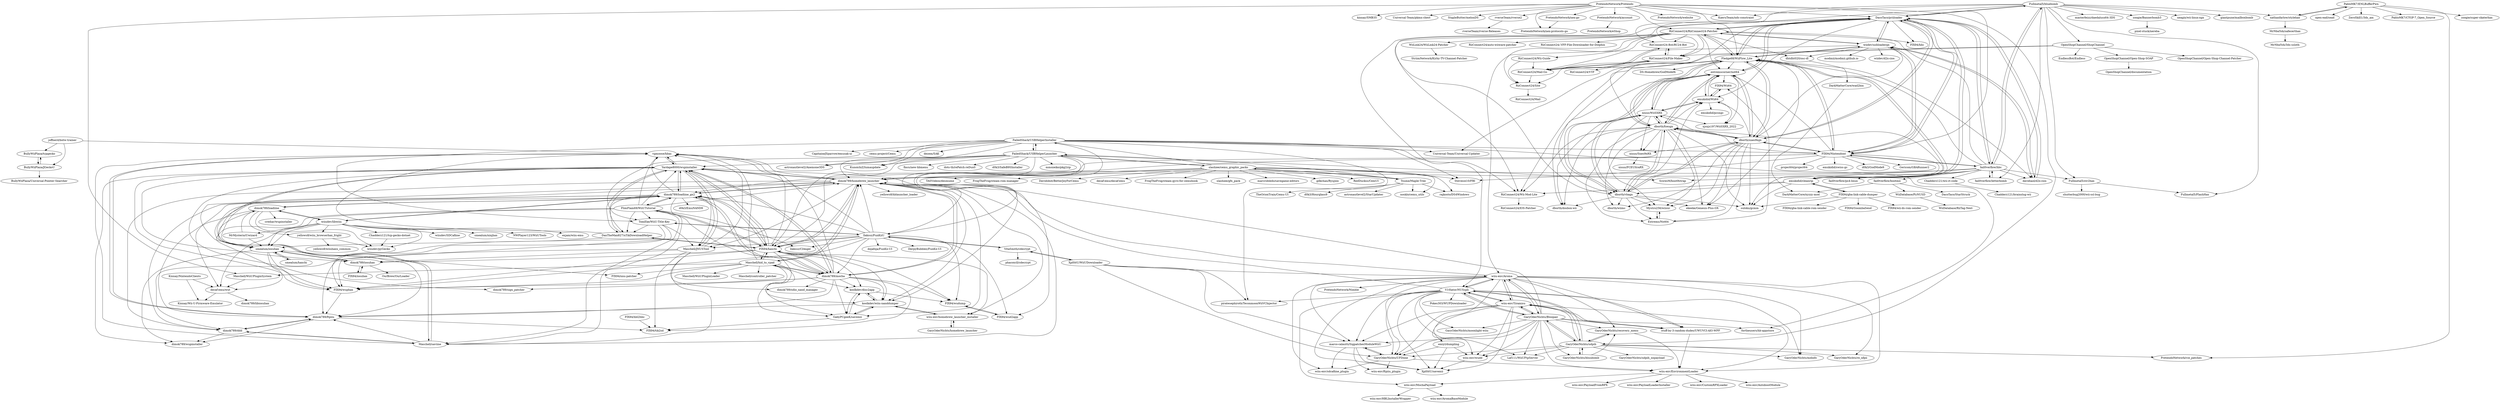 digraph G {
"joffnerd/botw-trainer" -> "BullyWiiPlaza/tcpgecko"
"joffnerd/botw-trainer" -> "BullyWiiPlaza/JGeckoU"
"joffnerd/botw-trainer" -> "vgmoose/hbas"
"RiiConnect24/RiiConnect24-Patcher" -> "RiiConnect24-Bot/RC24-Bot"
"RiiConnect24/RiiConnect24-Patcher" -> "RiiConnect24/File-Maker"
"RiiConnect24/RiiConnect24-Patcher" -> "RiiConnect24/Mail-Go"
"RiiConnect24/RiiConnect24-Patcher" -> "DacoTaco/priiloader"
"RiiConnect24/RiiConnect24-Patcher" -> "RiiConnect24/Wii-Guide"
"RiiConnect24/RiiConnect24-Patcher" -> "WiiLink24/WiiLink24-Patcher"
"RiiConnect24/RiiConnect24-Patcher" -> "RiiConnect24/Wii-Mod-Lite"
"RiiConnect24/RiiConnect24-Patcher" -> "dhtdht020/osc-dl"
"RiiConnect24/RiiConnect24-Patcher" -> "RiiConnect24/auto-wiiware-patcher"
"RiiConnect24/RiiConnect24-Patcher" -> "RiiConnect24/.VFF-File-Downloader-for-Dolphin"
"RiiConnect24/RiiConnect24-Patcher" -> "wiidev/usbloadergx"
"RiiConnect24/RiiConnect24-Patcher" -> "extremscorner/not64"
"RiiConnect24/RiiConnect24-Patcher" -> "Fledge68/WiiFlow_Lite"
"RiiConnect24/RiiConnect24-Patcher" -> "RiiConnect24/Site"
"RiiConnect24/RiiConnect24-Patcher" -> "FIX94/hbc"
"fail0verflow/hbc" -> "fail0verflow/letterbomb"
"fail0verflow/hbc" -> "DacoTaco/priiloader"
"fail0verflow/hbc" -> "FIX94/Nintendont"
"fail0verflow/hbc" -> "Fullmetal5/bluebomb"
"fail0verflow/hbc" -> "RiiConnect24/RiiConnect24-Patcher"
"fail0verflow/hbc" -> "emukidid/cleanrip"
"fail0verflow/hbc" -> "dimok789/homebrew_launcher"
"fail0verflow/hbc" -> "Fledge68/WiiFlow_Lite"
"fail0verflow/hbc" -> "SciresM/boot9strap" ["e"=1]
"fail0verflow/hbc" -> "fail0verflow/bootmii"
"fail0verflow/hbc" -> "dimok789/loadiine_gx2"
"fail0verflow/hbc" -> "davebaol/d2x-cios"
"fail0verflow/hbc" -> "fail0verflow/ps4-linux" ["e"=1]
"fail0verflow/hbc" -> "Chadderz121/wii-ct-code"
"fail0verflow/hbc" -> "Fullmetal5/str2hax"
"Kinnay/NintendoClients" -> "decaf-emu/wut"
"Kinnay/NintendoClients" -> "Kinnay/Wii-U-Firmware-Emulator"
"Yardape8000/wupinstaller" -> "vgmoose/hbas"
"Yardape8000/wupinstaller" -> "DanTheMan827/uTikDownloadHelper"
"Yardape8000/wupinstaller" -> "Maschell/JNUSTool"
"Yardape8000/wupinstaller" -> "FIX94/haxchi"
"Yardape8000/wupinstaller" -> "Maschell/saviine"
"Yardape8000/wupinstaller" -> "FIX94/wud2app"
"Yardape8000/wupinstaller" -> "dimok789/homebrew_launcher"
"Yardape8000/wupinstaller" -> "dimok789/sign_patcher"
"Yardape8000/wupinstaller" -> "dimok789/iosuhax"
"Yardape8000/wupinstaller" -> "dimok789/mocha"
"Yardape8000/wupinstaller" -> "FIX94/wuphax"
"Yardape8000/wupinstaller" -> "dimok789/wupinstaller"
"Yardape8000/wupinstaller" -> "dimok789/loadiine_gx2"
"llakssz/FunKiiU" -> "Yardape8000/wupinstaller"
"llakssz/FunKiiU" -> "dojafoja/FunKii-UI"
"llakssz/FunKiiU" -> "VitaSmith/cdecrypt"
"llakssz/FunKiiU" -> "TomEke/WiiU-Title-Key"
"llakssz/FunKiiU" -> "FIX94/haxchi"
"llakssz/FunKiiU" -> "FIX94/wud2app"
"llakssz/FunKiiU" -> "llakssz/CIAngel" ["e"=1]
"llakssz/FunKiiU" -> "dimok789/mocha"
"llakssz/FunKiiU" -> "Maschell/JNUSTool"
"llakssz/FunKiiU" -> "FIX94/wuphax"
"llakssz/FunKiiU" -> "dimok789/loadiine_gx2"
"llakssz/FunKiiU" -> "smealum/iosuhax"
"llakssz/FunKiiU" -> "FIX94/wudump"
"llakssz/FunKiiU" -> "dimok789/homebrew_launcher"
"llakssz/FunKiiU" -> "DerpyBubblez/FunKii-UI"
"FIX94/Nintendont" -> "dborth/snes9xgx"
"FIX94/Nintendont" -> "DacoTaco/priiloader"
"FIX94/Nintendont" -> "Fledge68/WiiFlow_Lite"
"FIX94/Nintendont" -> "emukidid/swiss-gc" ["e"=1]
"FIX94/Nintendont" -> "FIX94/haxchi"
"FIX94/Nintendont" -> "dimok789/homebrew_launcher"
"FIX94/Nintendont" -> "fail0verflow/hbc"
"FIX94/Nintendont" -> "dborth/fceugx"
"FIX94/Nintendont" -> "d0k3/GodMode9" ["e"=1]
"FIX94/Nintendont" -> "Gericom/GBARunner2" ["e"=1]
"FIX94/Nintendont" -> "Steveice10/FBI" ["e"=1]
"FIX94/Nintendont" -> "wiidev/usbloadergx"
"FIX94/Nintendont" -> "extremscorner/not64"
"FIX94/Nintendont" -> "suloku/gcmm" ["e"=1]
"FIX94/Nintendont" -> "project64/project64" ["e"=1]
"VitaSmith/cdecrypt" -> "llakssz/FunKiiU"
"VitaSmith/cdecrypt" -> "phacoxcll/cdecrypt"
"VitaSmith/cdecrypt" -> "Xpl0itU/WiiUDownloader"
"niuus/WiiSXRX" -> "xjsxjs197/WiiSXRX_2022"
"niuus/WiiSXRX" -> "niuus/Snes9xRX"
"niuus/WiiSXRX" -> "extremscorner/not64"
"niuus/WiiSXRX" -> "emukidid/Wii64"
"niuus/WiiSXRX" -> "dborth/fceugx"
"niuus/WiiSXRX" -> "dborth/vbagx"
"niuus/WiiSXRX" -> "dborth/dosbox-wii"
"niuus/WiiSXRX" -> "Mystro256/wiisxr"
"V10lator/NUSspli" -> "wiiu-env/Tiramisu"
"V10lator/NUSspli" -> "GaryOderNichts/Bloopair"
"V10lator/NUSspli" -> "marco-calautti/SigpatchesModuleWiiU"
"V10lator/NUSspli" -> "wiiu-env/Aroma"
"V10lator/NUSspli" -> "GaryOderNichts/udpih"
"V10lator/NUSspli" -> "Laf111/WiiUFtpServer"
"V10lator/NUSspli" -> "stuff-by-3-random-dudes/UWUVCI-AIO-WPF"
"V10lator/NUSspli" -> "Pokes303/WUPDownloader"
"V10lator/NUSspli" -> "GaryOderNichts/mdinfo"
"V10lator/NUSspli" -> "dimok789/homebrew_launcher"
"V10lator/NUSspli" -> "GaryOderNichts/UFDiine"
"V10lator/NUSspli" -> "piratesephiroth/TeconmoonWiiVCInjector"
"V10lator/NUSspli" -> "Xpl0itU/savemii"
"V10lator/NUSspli" -> "GaryOderNichts/moonlight-wiiu"
"V10lator/NUSspli" -> "wiiu-env/MochaPayload"
"PabloMK7/ENLBufferPwn" -> "nathanfarlow/stylehax"
"PabloMK7/ENLBufferPwn" -> "PretendoNetwork/rce_patches"
"PabloMK7/ENLBufferPwn" -> "zoogie/super-skaterhax"
"PabloMK7/ENLBufferPwn" -> "open-ead/sead" ["e"=1]
"PabloMK7/ENLBufferPwn" -> "ZeroSkill1/3ds_am"
"PabloMK7/ENLBufferPwn" -> "PabloMK7/CTGP-7_Open_Source"
"smealum/haxchi" -> "smealum/iosuhax"
"WiiLink24/WiiLink24-Patcher" -> "StriimNetwork/Kirby-TV-Channel-Patcher"
"FailedShack/USBHelperInstaller" -> "FailedShack/USBHelperLauncher"
"FailedShack/USBHelperInstaller" -> "V10lator/NUSspli"
"FailedShack/USBHelperInstaller" -> "astronautlevel2/Anemone3DS" ["e"=1]
"FailedShack/USBHelperInstaller" -> "dimok789/homebrew_launcher"
"FailedShack/USBHelperInstaller" -> "Universal-Team/Universal-Updater" ["e"=1]
"FailedShack/USBHelperInstaller" -> "CapitaineJSparrow/emusak-ui" ["e"=1]
"FailedShack/USBHelperInstaller" -> "cemu-project/Cemu" ["e"=1]
"FailedShack/USBHelperInstaller" -> "fortheusers/hb-appstore" ["e"=1]
"FailedShack/USBHelperInstaller" -> "dezem/SAK" ["e"=1]
"FailedShack/USBHelperInstaller" -> "piratesephiroth/TeconmoonWiiVCInjector"
"FailedShack/USBHelperInstaller" -> "llakssz/FunKiiU"
"FailedShack/USBHelperInstaller" -> "Steveice10/FBI" ["e"=1]
"FailedShack/USBHelperInstaller" -> "FIX94/Nintendont"
"FailedShack/USBHelperInstaller" -> "TomEke/WiiU-Title-Key"
"FailedShack/USBHelperInstaller" -> "KunoichiZ/lumaupdate" ["e"=1]
"OpenShopChannel/ShopChannel" -> "OpenShopChannel/Open-Shop-SOAP"
"OpenShopChannel/ShopChannel" -> "OpenShopChannel/Open-Shop-Channel-Patcher"
"OpenShopChannel/ShopChannel" -> "RiiConnect24/Mail-Go"
"OpenShopChannel/ShopChannel" -> "RiiConnect24/File-Maker"
"OpenShopChannel/ShopChannel" -> "EndlessBot/Endless"
"emukidid/cleanrip" -> "suloku/gcmm" ["e"=1]
"emukidid/cleanrip" -> "FIX94/gba-link-cable-dumper"
"emukidid/cleanrip" -> "DacoTaco/priiloader"
"emukidid/cleanrip" -> "RiiConnect24/Wii-Mod-Lite"
"emukidid/cleanrip" -> "dborth/fceugx"
"emukidid/cleanrip" -> "dborth/vbagx"
"emukidid/cleanrip" -> "Fledge68/WiiFlow_Lite"
"Fledge68/WiiFlow_Lite" -> "dborth/snes9xgx"
"Fledge68/WiiFlow_Lite" -> "DacoTaco/priiloader"
"Fledge68/WiiFlow_Lite" -> "wiidev/usbloadergx"
"Fledge68/WiiFlow_Lite" -> "dborth/fceugx"
"Fledge68/WiiFlow_Lite" -> "FIX94/Nintendont"
"Fledge68/WiiFlow_Lite" -> "extremscorner/not64"
"Fledge68/WiiFlow_Lite" -> "dborth/vbagx"
"Fledge68/WiiFlow_Lite" -> "RiiConnect24/RiiConnect24-Patcher"
"Fledge68/WiiFlow_Lite" -> "DS-Homebrew/GodMode9i" ["e"=1]
"Fledge68/WiiFlow_Lite" -> "RiiConnect24/Wii-Mod-Lite"
"Fledge68/WiiFlow_Lite" -> "niuus/WiiSXRX"
"Fledge68/WiiFlow_Lite" -> "emukidid/cleanrip"
"Fledge68/WiiFlow_Lite" -> "davebaol/d2x-cios"
"Fledge68/WiiFlow_Lite" -> "ekeeke/Genesis-Plus-GX" ["e"=1]
"Fledge68/WiiFlow_Lite" -> "Universal-Team/Universal-Updater" ["e"=1]
"Chadderz121/wii-ct-code" -> "Chadderz121/brainslug-wii"
"slashiee/cemu_graphic_packs" -> "Tsume/Maple-Tree"
"slashiee/cemu_graphic_packs" -> "rajkosto/DS4Windows"
"slashiee/cemu_graphic_packs" -> "FailedShack/USBHelperLauncher"
"slashiee/cemu_graphic_packs" -> "Davidobot/BetterJoyForCemu" ["e"=1]
"slashiee/cemu_graphic_packs" -> "nosklo/cemu_utils"
"slashiee/cemu_graphic_packs" -> "decaf-emu/decaf-emu" ["e"=1]
"slashiee/cemu_graphic_packs" -> "FailedShack/USBHelperInstaller"
"slashiee/cemu_graphic_packs" -> "FrogTheFrog/steam-gyro-for-cemuhook" ["e"=1]
"slashiee/cemu_graphic_packs" -> "slashiee/gfx_pack"
"slashiee/cemu_graphic_packs" -> "marcrobledo/savegame-editors" ["e"=1]
"slashiee/cemu_graphic_packs" -> "Steveice10/FBI" ["e"=1]
"slashiee/cemu_graphic_packs" -> "gdkchan/Ryujinx" ["e"=1]
"slashiee/cemu_graphic_packs" -> "RedDuckss/CemUI"
"slashiee/cemu_graphic_packs" -> "TASVideos/desmume" ["e"=1]
"slashiee/cemu_graphic_packs" -> "FrogTheFrog/steam-rom-manager" ["e"=1]
"TomEke/WiiU-Title-Key" -> "DanTheMan827/uTikDownloadHelper"
"TomEke/WiiU-Title-Key" -> "dimok789/ftpiiu"
"TomEke/WiiU-Title-Key" -> "llakssz/FunKiiU"
"TomEke/WiiU-Title-Key" -> "FIX94/wuphax"
"TomEke/WiiU-Title-Key" -> "Maschell/JNUSTool"
"dimok789/loadiine_gx2" -> "dimok789/homebrew_launcher"
"dimok789/loadiine_gx2" -> "dimok789/mocha"
"dimok789/loadiine_gx2" -> "FIX94/haxchi"
"dimok789/loadiine_gx2" -> "dimok789/loadiine"
"dimok789/loadiine_gx2" -> "Yardape8000/wupinstaller"
"dimok789/loadiine_gx2" -> "Maschell/saviine"
"dimok789/loadiine_gx2" -> "dimok789/ddd"
"dimok789/loadiine_gx2" -> "wiiudev/libwiiu"
"dimok789/loadiine_gx2" -> "dimok789/ftpiiu"
"dimok789/loadiine_gx2" -> "vgmoose/hbas"
"dimok789/loadiine_gx2" -> "smealum/iosuhax"
"dimok789/loadiine_gx2" -> "Maschell/JNUSTool"
"dimok789/loadiine_gx2" -> "DanTheMan827/uTikDownloadHelper"
"dimok789/loadiine_gx2" -> "d0k3/EmuNAND9" ["e"=1]
"dimok789/loadiine_gx2" -> "FlimFlam69/WiiUTutorial"
"RiiConnect24-Bot/RC24-Bot" -> "RiiConnect24/Mail-Go"
"RiiConnect24-Bot/RC24-Bot" -> "RiiConnect24/File-Maker"
"FailedShack/USBHelperLauncher" -> "FailedShack/USBHelperInstaller"
"FailedShack/USBHelperLauncher" -> "dimok789/homebrew_launcher"
"FailedShack/USBHelperLauncher" -> "TomEke/WiiU-Title-Key"
"FailedShack/USBHelperLauncher" -> "FIX94/haxchi"
"FailedShack/USBHelperLauncher" -> "mmozeiko/pkg2zip" ["e"=1]
"FailedShack/USBHelperLauncher" -> "llakssz/FunKiiU"
"FailedShack/USBHelperLauncher" -> "fincs/new-hbmenu" ["e"=1]
"FailedShack/USBHelperLauncher" -> "slashiee/cemu_graphic_packs"
"FailedShack/USBHelperLauncher" -> "Yardape8000/wupinstaller"
"FailedShack/USBHelperLauncher" -> "koolkdev/wiiu-nanddumper"
"FailedShack/USBHelperLauncher" -> "KunoichiZ/lumaupdate" ["e"=1]
"FailedShack/USBHelperLauncher" -> "astronautlevel2/Anemone3DS" ["e"=1]
"FailedShack/USBHelperLauncher" -> "dots-tb/rePatch-reDux0" ["e"=1]
"FailedShack/USBHelperLauncher" -> "d0k3/SafeB9SInstaller" ["e"=1]
"FailedShack/USBHelperLauncher" -> "SciresM/boot9strap" ["e"=1]
"GaryOderNichts/bluubomb" -> "GaryOderNichts/udpih"
"GaryOderNichts/bluubomb" -> "GaryOderNichts/recovery_menu"
"zoogie/Bannerbomb3" -> "pixel-stuck/nereba"
"decaf-emu/wut" -> "Kinnay/Wii-U-Firmware-Emulator"
"decaf-emu/wut" -> "dimok789/libiosuhax"
"GaryOderNichts/udpih" -> "GaryOderNichts/recovery_menu"
"GaryOderNichts/udpih" -> "GaryOderNichts/udpih_nxpayload"
"GaryOderNichts/udpih" -> "GaryOderNichts/bluubomb"
"GaryOderNichts/udpih" -> "GaryOderNichts/Bloopair"
"GaryOderNichts/udpih" -> "wiiu-env/Tiramisu"
"GaryOderNichts/udpih" -> "wiiu-env/wudd"
"GaryOderNichts/udpih" -> "PretendoNetwork/rce_patches"
"GaryOderNichts/udpih" -> "GaryOderNichts/UFDiine"
"GaryOderNichts/udpih" -> "GaryOderNichts/re_nfpii"
"GaryOderNichts/udpih" -> "V10lator/NUSspli"
"GaryOderNichts/udpih" -> "Laf111/WiiUFtpServer"
"GaryOderNichts/udpih" -> "GaryOderNichts/mdinfo"
"dborth/snes9xgx" -> "dborth/fceugx"
"dborth/snes9xgx" -> "dborth/vbagx"
"dborth/snes9xgx" -> "extremscorner/not64"
"dborth/snes9xgx" -> "ekeeke/Genesis-Plus-GX" ["e"=1]
"dborth/snes9xgx" -> "niuus/Snes9xRX"
"dborth/snes9xgx" -> "Fledge68/WiiFlow_Lite"
"dborth/snes9xgx" -> "emukidid/Wii64"
"dborth/snes9xgx" -> "dborth/wiimc"
"dborth/snes9xgx" -> "suloku/gcmm" ["e"=1]
"dborth/snes9xgx" -> "niuus/WiiSXRX"
"dborth/snes9xgx" -> "Extrems/Not64"
"dborth/snes9xgx" -> "FIX94/Nintendont"
"dborth/snes9xgx" -> "Mystro256/wiisxr"
"dborth/snes9xgx" -> "DacoTaco/priiloader"
"dimok789/homebrew_launcher" -> "dimok789/loadiine_gx2"
"dimok789/homebrew_launcher" -> "FIX94/haxchi"
"dimok789/homebrew_launcher" -> "dimok789/mocha"
"dimok789/homebrew_launcher" -> "Yardape8000/wupinstaller"
"dimok789/homebrew_launcher" -> "koolkdev/wiiu-nanddumper"
"dimok789/homebrew_launcher" -> "dimok789/ddd"
"dimok789/homebrew_launcher" -> "vgmoose/hbas"
"dimok789/homebrew_launcher" -> "dimok789/ftpiiu"
"dimok789/homebrew_launcher" -> "wiiu-env/homebrew_launcher_installer"
"dimok789/homebrew_launcher" -> "Maschell/hid_to_vpad"
"dimok789/homebrew_launcher" -> "Maschell/JNUSTool"
"dimok789/homebrew_launcher" -> "GabyPCgeeK/savemii"
"dimok789/homebrew_launcher" -> "Maschell/saviine"
"dimok789/homebrew_launcher" -> "smealum/iosuhax"
"dimok789/homebrew_launcher" -> "yellows8/hblauncher_loader" ["e"=1]
"DacoTaco/priiloader" -> "Fullmetal5/bluebomb"
"DacoTaco/priiloader" -> "RiiConnect24/RiiConnect24-Patcher"
"DacoTaco/priiloader" -> "Fledge68/WiiFlow_Lite"
"DacoTaco/priiloader" -> "wiidev/usbloadergx"
"DacoTaco/priiloader" -> "fail0verflow/hbc"
"DacoTaco/priiloader" -> "davebaol/d2x-cios"
"DacoTaco/priiloader" -> "emukidid/cleanrip"
"DacoTaco/priiloader" -> "extremscorner/not64"
"DacoTaco/priiloader" -> "FIX94/Nintendont"
"DacoTaco/priiloader" -> "FIX94/hbc"
"DacoTaco/priiloader" -> "RiiConnect24/Wii-Mod-Lite"
"DacoTaco/priiloader" -> "dborth/snes9xgx"
"DacoTaco/priiloader" -> "emukidid/Wii64"
"DacoTaco/priiloader" -> "dborth/fceugx"
"DacoTaco/priiloader" -> "dborth/vbagx"
"davebaol/d2x-cios" -> "DacoTaco/priiloader"
"davebaol/d2x-cios" -> "wiidev/usbloadergx"
"nathanfarlow/stylehax" -> "PabloMK7/ENLBufferPwn"
"nathanfarlow/stylehax" -> "MrNbaYoh/safecerthax"
"wiiudev/libwiiu" -> "wiiudev/pyGecko"
"wiiudev/libwiiu" -> "Chadderz121/tcp-gecko-dotnet"
"wiiudev/libwiiu" -> "smealum/iosuhax"
"wiiudev/libwiiu" -> "yellows8/wiiu_browserhax_fright"
"wiiudev/libwiiu" -> "decaf-emu/wut"
"wiiudev/libwiiu" -> "NWPlayer123/WiiUTools"
"wiiudev/libwiiu" -> "dimok789/loadiine_gx2"
"wiiudev/libwiiu" -> "dimok789/loadiine"
"wiiudev/libwiiu" -> "MrMysterio/Uwizard"
"wiiudev/libwiiu" -> "exjam/wiiu-emu" ["e"=1]
"wiiudev/libwiiu" -> "wiiudev/SDCafiine"
"wiiudev/libwiiu" -> "smealum/ninjhax" ["e"=1]
"Fullmetal5/bluebomb" -> "DacoTaco/priiloader"
"Fullmetal5/bluebomb" -> "Fullmetal5/str2hax"
"Fullmetal5/bluebomb" -> "Fullmetal5/FlashHax"
"Fullmetal5/bluebomb" -> "masterfeizz/daedalusx64-3DS" ["e"=1]
"Fullmetal5/bluebomb" -> "fail0verflow/hbc"
"Fullmetal5/bluebomb" -> "KaeruTeam/nds-constraint" ["e"=1]
"Fullmetal5/bluebomb" -> "neagix/wii-linux-ngx"
"Fullmetal5/bluebomb" -> "fail0verflow/letterbomb"
"Fullmetal5/bluebomb" -> "zoogie/Bannerbomb3"
"Fullmetal5/bluebomb" -> "nathanfarlow/stylehax"
"Fullmetal5/bluebomb" -> "giantpune/mailboxbomb"
"Fullmetal5/bluebomb" -> "RiiConnect24/File-Maker"
"Fullmetal5/bluebomb" -> "OpenShopChannel/ShopChannel"
"Fullmetal5/bluebomb" -> "RiiConnect24-Bot/RC24-Bot"
"PretendoNetwork/Pretendo" -> "PretendoNetwork/account"
"PretendoNetwork/Pretendo" -> "PretendoNetwork/website"
"PretendoNetwork/Pretendo" -> "PretendoNetwork/nex-go"
"PretendoNetwork/Pretendo" -> "RiiConnect24/RiiConnect24-Patcher"
"PretendoNetwork/Pretendo" -> "rverseTeam/rverse2"
"PretendoNetwork/Pretendo" -> "DacoTaco/priiloader"
"PretendoNetwork/Pretendo" -> "kinnay/SMB35" ["e"=1]
"PretendoNetwork/Pretendo" -> "PretendoNetwork/nex-protocols-go"
"PretendoNetwork/Pretendo" -> "Fledge68/WiiFlow_Lite"
"PretendoNetwork/Pretendo" -> "Maschell/WiiUPluginSystem"
"PretendoNetwork/Pretendo" -> "Universal-Team/pkmn-chest" ["e"=1]
"PretendoNetwork/Pretendo" -> "StapleButter/melonDS" ["e"=1]
"PretendoNetwork/Pretendo" -> "FIX94/Nintendont"
"PretendoNetwork/Pretendo" -> "GaryOderNichts/udpih"
"PretendoNetwork/Pretendo" -> "KaeruTeam/nds-constraint" ["e"=1]
"RiiConnect24/Site" -> "RiiConnect24/Mail"
"dborth/vbagx" -> "dborth/fceugx"
"dborth/vbagx" -> "dborth/snes9xgx"
"dborth/vbagx" -> "dborth/wiimc"
"dborth/vbagx" -> "extremscorner/not64"
"dborth/vbagx" -> "dborth/dosbox-wii"
"dborth/vbagx" -> "niuus/WiiSXRX"
"dborth/vbagx" -> "emukidid/Wii64"
"dborth/vbagx" -> "ekeeke/Genesis-Plus-GX" ["e"=1]
"dborth/vbagx" -> "Extrems/Not64"
"dborth/vbagx" -> "Mystro256/wiisxr"
"dborth/vbagx" -> "suloku/gcmm" ["e"=1]
"dimok789/iosuhax" -> "FIX94/iosuhax"
"dimok789/iosuhax" -> "smealum/iosuhax"
"dimok789/iosuhax" -> "OurBrew/OurLoader"
"MrMysterio/Uwizard" -> "smealum/iosuhax"
"MrMysterio/Uwizard" -> "dimok789/loadiine"
"Tsume/Maple-Tree" -> "slashiee/cemu_graphic_packs"
"Tsume/Maple-Tree" -> "rajkosto/DS4Windows"
"Tsume/Maple-Tree" -> "TheOrionTrain/Cemu-UI"
"Tsume/Maple-Tree" -> "d0k3/Hourglass9" ["e"=1]
"Tsume/Maple-Tree" -> "astronautlevel2/StarUpdater" ["e"=1]
"Tsume/Maple-Tree" -> "nosklo/cemu_utils"
"Tsume/Maple-Tree" -> "FailedShack/USBHelperLauncher"
"GaryOderNichts/recovery_menu" -> "GaryOderNichts/udpih"
"GaryOderNichts/recovery_menu" -> "wiiu-env/EnvironmentLoader"
"GaryOderNichts/UFDiine" -> "marco-calautti/SigpatchesModuleWiiU"
"GaryOderNichts/UFDiine" -> "wiiu-env/EnvironmentLoader"
"GaryOderNichts/UFDiine" -> "wiiu-env/sdcafiine_plugin"
"GaryOderNichts/UFDiine" -> "wiiu-env/ftpiiu_plugin"
"RiiConnect24/Wii-Mod-Lite" -> "RiiConnect24/IOS-Patcher"
"dhtdht020/osc-dl" -> "DarkMatterCore/wad2bin"
"dimok789/ftpiiu" -> "FIX94/tik2sd"
"dimok789/ftpiiu" -> "dimok789/ddd"
"dimok789/ftpiiu" -> "dimok789/wupinstaller"
"dimok789/ftpiiu" -> "vgmoose/hbas"
"emukidid/Wii64" -> "FIX94/Wii64"
"emukidid/Wii64" -> "extremscorner/not64"
"emukidid/Wii64" -> "xjsxjs197/WiiSXRX_2022"
"emukidid/Wii64" -> "niuus/WiiSXRX"
"emukidid/Wii64" -> "emukidid/pcsxgc"
"extremscorner/not64" -> "emukidid/Wii64"
"extremscorner/not64" -> "dborth/fceugx"
"extremscorner/not64" -> "dborth/snes9xgx"
"extremscorner/not64" -> "dborth/vbagx"
"extremscorner/not64" -> "niuus/WiiSXRX"
"extremscorner/not64" -> "xjsxjs197/WiiSXRX_2022"
"extremscorner/not64" -> "FIX94/Wii64"
"extremscorner/not64" -> "DacoTaco/priiloader"
"extremscorner/not64" -> "dborth/dosbox-wii"
"stuff-by-3-random-dudes/UWUVCI-AIO-WPF" -> "wiiu-env/Tiramisu"
"stuff-by-3-random-dudes/UWUVCI-AIO-WPF" -> "wiiu-env/EnvironmentLoader"
"wiiu-env/Aroma" -> "wiiu-env/Tiramisu"
"wiiu-env/Aroma" -> "wiiu-env/EnvironmentLoader"
"wiiu-env/Aroma" -> "Xpl0itU/savemii"
"wiiu-env/Aroma" -> "marco-calautti/SigpatchesModuleWiiU"
"wiiu-env/Aroma" -> "GaryOderNichts/Bloopair"
"wiiu-env/Aroma" -> "GaryOderNichts/UFDiine"
"wiiu-env/Aroma" -> "wiiu-env/wudd"
"wiiu-env/Aroma" -> "GaryOderNichts/re_nfpii"
"wiiu-env/Aroma" -> "stuff-by-3-random-dudes/UWUVCI-AIO-WPF"
"wiiu-env/Aroma" -> "GaryOderNichts/mdinfo"
"wiiu-env/Aroma" -> "wiiu-env/sdcafiine_plugin"
"wiiu-env/Aroma" -> "PretendoNetwork/Nimble"
"wiiu-env/Aroma" -> "GaryOderNichts/recovery_menu"
"wiiu-env/Aroma" -> "dimok789/homebrew_launcher"
"wiiu-env/Aroma" -> "V10lator/NUSspli"
"wiiu-env/wudd" -> "Xpl0itU/savemii"
"wiiu-env/Tiramisu" -> "wiiu-env/Aroma"
"wiiu-env/Tiramisu" -> "wiiu-env/EnvironmentLoader"
"wiiu-env/Tiramisu" -> "GaryOderNichts/Bloopair"
"wiiu-env/Tiramisu" -> "Xpl0itU/savemii"
"wiiu-env/Tiramisu" -> "GaryOderNichts/UFDiine"
"wiiu-env/Tiramisu" -> "stuff-by-3-random-dudes/UWUVCI-AIO-WPF"
"wiiu-env/Tiramisu" -> "marco-calautti/SigpatchesModuleWiiU"
"wiiu-env/Tiramisu" -> "wiiu-env/wudd"
"wiiu-env/Tiramisu" -> "emiyl/dumpling"
"wiiu-env/Tiramisu" -> "V10lator/NUSspli"
"FIX94/haxchi" -> "dimok789/homebrew_launcher"
"FIX94/haxchi" -> "dimok789/mocha"
"FIX94/haxchi" -> "Yardape8000/wupinstaller"
"FIX94/haxchi" -> "koolkdev/wiiu-nanddumper"
"FIX94/haxchi" -> "GabyPCgeeK/savemii"
"FIX94/haxchi" -> "FIX94/wuphax"
"FIX94/haxchi" -> "dimok789/loadiine_gx2"
"FIX94/haxchi" -> "vgmoose/hbas"
"FIX94/haxchi" -> "FlimFlam69/WiiUTutorial"
"FIX94/haxchi" -> "Maschell/hid_to_vpad"
"FIX94/haxchi" -> "DanTheMan827/uTikDownloadHelper"
"FIX94/haxchi" -> "FIX94/wudump"
"FIX94/haxchi" -> "dimok789/iosuhax"
"FIX94/haxchi" -> "koolkdev/disc2app"
"FIX94/haxchi" -> "wiiu-env/homebrew_launcher_installer"
"FIX94/iosuhax" -> "dimok789/iosuhax"
"dimok789/ddd" -> "dimok789/ftpiiu"
"dimok789/ddd" -> "dimok789/wupinstaller"
"dimok789/ddd" -> "Maschell/saviine"
"smealum/iosuhax" -> "dimok789/iosuhax"
"smealum/iosuhax" -> "smealum/haxchi"
"smealum/iosuhax" -> "dimok789/wupinstaller"
"smealum/iosuhax" -> "FIX94/nnu-patcher"
"smealum/iosuhax" -> "decaf-emu/wut"
"smealum/iosuhax" -> "FIX94/wuphax"
"FIX94/wudump" -> "FIX94/wud2app"
"GaryOderNichts/Bloopair" -> "wiiu-env/Tiramisu"
"GaryOderNichts/Bloopair" -> "wiiu-env/Aroma"
"GaryOderNichts/Bloopair" -> "GaryOderNichts/UFDiine"
"GaryOderNichts/Bloopair" -> "GaryOderNichts/bluubomb"
"GaryOderNichts/Bloopair" -> "GaryOderNichts/udpih"
"GaryOderNichts/Bloopair" -> "V10lator/NUSspli"
"GaryOderNichts/Bloopair" -> "marco-calautti/SigpatchesModuleWiiU"
"GaryOderNichts/Bloopair" -> "GaryOderNichts/moonlight-wiiu"
"GaryOderNichts/Bloopair" -> "Laf111/WiiUFtpServer"
"GaryOderNichts/Bloopair" -> "fortheusers/hb-appstore" ["e"=1]
"GaryOderNichts/Bloopair" -> "GaryOderNichts/recovery_menu"
"GaryOderNichts/Bloopair" -> "dimok789/homebrew_launcher"
"GaryOderNichts/Bloopair" -> "stuff-by-3-random-dudes/UWUVCI-AIO-WPF"
"GaryOderNichts/Bloopair" -> "wiiu-env/EnvironmentLoader"
"GaryOderNichts/Bloopair" -> "wiiu-env/wudd"
"FIX94/gba-link-cable-dumper" -> "FIX94/gba-link-cable-rom-sender"
"FIX94/gba-link-cable-dumper" -> "emukidid/cleanrip"
"FIX94/gba-link-cable-dumper" -> "FIX94/GoombaSend"
"FIX94/gba-link-cable-dumper" -> "FIX94/wii-ds-rom-sender"
"FIX94/gba-link-cable-dumper" -> "suloku/gcmm" ["e"=1]
"PretendoNetwork/account" -> "PretendoNetwork/eShop"
"PretendoNetwork/nex-go" -> "PretendoNetwork/nex-protocols-go"
"emiyl/dumpling" -> "wiiu-env/wudd"
"emiyl/dumpling" -> "Xpl0itU/savemii"
"emiyl/dumpling" -> "GaryOderNichts/UFDiine"
"WiiDatabase/PyNUSD" -> "WiiDatabase/RiiTag-Next"
"dborth/fceugx" -> "dborth/snes9xgx"
"dborth/fceugx" -> "dborth/vbagx"
"dborth/fceugx" -> "extremscorner/not64"
"dborth/fceugx" -> "dborth/wiimc"
"dborth/fceugx" -> "niuus/WiiSXRX"
"dborth/fceugx" -> "dborth/dosbox-wii"
"dborth/fceugx" -> "ekeeke/Genesis-Plus-GX" ["e"=1]
"dborth/fceugx" -> "suloku/gcmm" ["e"=1]
"dborth/fceugx" -> "Mystro256/wiisxr"
"dborth/fceugx" -> "Extrems/Not64"
"dborth/fceugx" -> "emukidid/Wii64"
"dborth/fceugx" -> "RiiConnect24/Wii-Mod-Lite"
"dborth/fceugx" -> "niuus/Snes9xRX"
"dborth/fceugx" -> "Fledge68/WiiFlow_Lite"
"fail0verflow/letterbomb" -> "fail0verflow/hbc"
"niuus/Snes9xRX" -> "niuus/FCEUltraRX"
"marco-calautti/SigpatchesModuleWiiU" -> "GaryOderNichts/UFDiine"
"marco-calautti/SigpatchesModuleWiiU" -> "wiiu-env/sdcafiine_plugin"
"marco-calautti/SigpatchesModuleWiiU" -> "Xpl0itU/savemii"
"marco-calautti/SigpatchesModuleWiiU" -> "wiiu-env/ftpiiu_plugin"
"wiidev/usbloadergx" -> "wiidev/d2x-cios"
"wiidev/usbloadergx" -> "DacoTaco/priiloader"
"wiidev/usbloadergx" -> "Fledge68/WiiFlow_Lite"
"wiidev/usbloadergx" -> "modmii/modmii.github.io"
"wiidev/usbloadergx" -> "davebaol/d2x-cios"
"wiidev/usbloadergx" -> "wiiu-env/Aroma"
"wiidev/usbloadergx" -> "RiiConnect24/RiiConnect24-Patcher"
"wiidev/usbloadergx" -> "dborth/snes9xgx"
"wiidev/usbloadergx" -> "dhtdht020/osc-dl"
"wiidev/usbloadergx" -> "FIX94/Nintendont"
"FlimFlam69/WiiUTutorial" -> "FIX94/haxchi"
"FlimFlam69/WiiUTutorial" -> "DanTheMan827/uTikDownloadHelper"
"FlimFlam69/WiiUTutorial" -> "dimok789/loadiine_gx2"
"FlimFlam69/WiiUTutorial" -> "Yardape8000/wupinstaller"
"FlimFlam69/WiiUTutorial" -> "dimok789/homebrew_launcher"
"FlimFlam69/WiiUTutorial" -> "dimok789/mocha"
"FlimFlam69/WiiUTutorial" -> "smealum/iosuhax"
"FlimFlam69/WiiUTutorial" -> "FIX94/wuphax"
"FlimFlam69/WiiUTutorial" -> "Maschell/saviine"
"FlimFlam69/WiiUTutorial" -> "llakssz/CIAngel" ["e"=1]
"FlimFlam69/WiiUTutorial" -> "TomEke/WiiU-Title-Key"
"FlimFlam69/WiiUTutorial" -> "vgmoose/hbas"
"RiiConnect24/Mail-Go" -> "RiiConnect24-Bot/RC24-Bot"
"RiiConnect24/Mail-Go" -> "RiiConnect24/File-Maker"
"RiiConnect24/Mail-Go" -> "RiiConnect24/Site"
"vgmoose/hbas" -> "Yardape8000/wupinstaller"
"vgmoose/hbas" -> "dimok789/ftpiiu"
"FIX94/wuphax" -> "dimok789/ftpiiu"
"GabyPCgeeK/savemii" -> "koolkdev/wiiu-nanddumper"
"GabyPCgeeK/savemii" -> "koolkdev/disc2app"
"GabyPCgeeK/savemii" -> "FIX94/tik2sd"
"Maschell/hid_to_vpad" -> "GabyPCgeeK/savemii"
"Maschell/hid_to_vpad" -> "koolkdev/wiiu-nanddumper"
"Maschell/hid_to_vpad" -> "koolkdev/disc2app"
"Maschell/hid_to_vpad" -> "dimok789/mocha"
"Maschell/hid_to_vpad" -> "FIX94/wuphax"
"Maschell/hid_to_vpad" -> "Maschell/controller_patcher"
"Maschell/hid_to_vpad" -> "FIX94/haxchi"
"Maschell/hid_to_vpad" -> "vgmoose/hbas"
"Maschell/hid_to_vpad" -> "dimok789/homebrew_launcher"
"Maschell/hid_to_vpad" -> "Maschell/WiiUPluginLoader"
"Maschell/hid_to_vpad" -> "FIX94/nnu-patcher"
"Maschell/hid_to_vpad" -> "Maschell/WiiUPluginSystem"
"dimok789/mocha" -> "dimok789/sdio_nand_manager"
"dimok789/mocha" -> "FIX94/haxchi"
"dimok789/mocha" -> "dimok789/homebrew_launcher"
"dimok789/mocha" -> "GabyPCgeeK/savemii"
"dimok789/mocha" -> "koolkdev/wiiu-nanddumper"
"dimok789/mocha" -> "Yardape8000/wupinstaller"
"dimok789/mocha" -> "FIX94/wuphax"
"dimok789/mocha" -> "vgmoose/hbas"
"dimok789/mocha" -> "koolkdev/disc2app"
"dimok789/mocha" -> "dimok789/loadiine_gx2"
"dimok789/mocha" -> "Maschell/hid_to_vpad"
"dimok789/mocha" -> "FIX94/wudump"
"dimok789/mocha" -> "dimok789/ftpiiu"
"dimok789/mocha" -> "FIX94/tik2sd"
"dimok789/mocha" -> "dimok789/sign_patcher"
"koolkdev/disc2app" -> "koolkdev/wiiu-nanddumper"
"koolkdev/disc2app" -> "GabyPCgeeK/savemii"
"koolkdev/disc2app" -> "FIX94/wudump"
"wiiu-env/EnvironmentLoader" -> "wiiu-env/CustomRPXLoader"
"wiiu-env/EnvironmentLoader" -> "wiiu-env/AutobootModule"
"wiiu-env/EnvironmentLoader" -> "wiiu-env/PayloadFromRPX"
"wiiu-env/EnvironmentLoader" -> "wiiu-env/PayloadLoaderInstaller"
"wiiu-env/EnvironmentLoader" -> "wiiu-env/MochaPayload"
"OpenShopChannel/Open-Shop-SOAP" -> "OpenShopChannel/documentation"
"RiiConnect24/File-Maker" -> "RiiConnect24-Bot/RC24-Bot"
"RiiConnect24/File-Maker" -> "RiiConnect24/Mail-Go"
"RiiConnect24/File-Maker" -> "RiiConnect24/Site"
"RiiConnect24/File-Maker" -> "RiiConnect24/VTP"
"BullyWiiPlaza/JGeckoU" -> "BullyWiiPlaza/tcpgecko"
"BullyWiiPlaza/JGeckoU" -> "BullyWiiPlaza/Universal-Pointer-Searcher"
"Maschell/saviine" -> "vgmoose/hbas"
"Maschell/saviine" -> "Yardape8000/wupinstaller"
"Maschell/saviine" -> "dimok789/ddd"
"Maschell/saviine" -> "dimok789/ftpiiu"
"fail0verflow/bootmii" -> "DacoTaco/StarStruck"
"fail0verflow/bootmii" -> "DarkMatterCore/xyzzy-mod"
"fail0verflow/bootmii" -> "WiiDatabase/PyNUSD"
"wiiu-env/MochaPayload" -> "wiiu-env/HBLInstallerWrapper"
"wiiu-env/MochaPayload" -> "wiiu-env/AromaBaseModule"
"Xpl0itU/WiiUDownloader" -> "wiiu-env/Aroma"
"Xpl0itU/WiiUDownloader" -> "VitaSmith/cdecrypt"
"Xpl0itU/WiiUDownloader" -> "piratesephiroth/TeconmoonWiiVCInjector"
"Xpl0itU/WiiUDownloader" -> "GaryOderNichts/UFDiine"
"Xpl0itU/WiiUDownloader" -> "marco-calautti/SigpatchesModuleWiiU"
"MrNbaYoh/safecerthax" -> "MrNbaYoh/3ds-ssloth"
"BullyWiiPlaza/tcpgecko" -> "BullyWiiPlaza/JGeckoU"
"Extrems/Not64" -> "Mystro256/wiisxr"
"Extrems/Not64" -> "FIX94/Wii64"
"DanTheMan827/uTikDownloadHelper" -> "Yardape8000/wupinstaller"
"DanTheMan827/uTikDownloadHelper" -> "vgmoose/hbas"
"DanTheMan827/uTikDownloadHelper" -> "FIX94/haxchi"
"DanTheMan827/uTikDownloadHelper" -> "FIX94/wuphax"
"RiiConnect24/Wii-Guide" -> "RiiConnect24/Site"
"RiiConnect24/Wii-Guide" -> "RiiConnect24/Mail-Go"
"Maschell/WiiUPluginSystem" -> "decaf-emu/wut"
"DarkMatterCore/wad2bin" -> "DarkMatterCore/xyzzy-mod"
"wiiu-env/homebrew_launcher_installer" -> "GaryOderNichts/homebrew_launcher"
"wiiu-env/homebrew_launcher_installer" -> "koolkdev/wiiu-nanddumper"
"Fullmetal5/str2hax" -> "shutterbug2000/wii-ssl-bug"
"Fullmetal5/str2hax" -> "Fullmetal5/FlashHax"
"yellows8/wiiu_browserhax_fright" -> "yellows8/wiiuhaxx_common"
"yellows8/wiiu_browserhax_fright" -> "wiiudev/pyGecko"
"dimok789/loadiine" -> "yellows8/wiiu_browserhax_fright"
"dimok789/loadiine" -> "crediar/wupinstaller"
"dimok789/loadiine" -> "dimok789/loadiine_gx2"
"dimok789/loadiine" -> "smealum/iosuhax"
"dimok789/loadiine" -> "wiiudev/pyGecko"
"dimok789/loadiine" -> "decaf-emu/wut"
"dimok789/loadiine" -> "wiiudev/libwiiu"
"FIX94/wud2app" -> "FIX94/wudump"
"Maschell/JNUSTool" -> "Yardape8000/wupinstaller"
"Maschell/JNUSTool" -> "Maschell/saviine"
"Maschell/JNUSTool" -> "vgmoose/hbas"
"Maschell/JNUSTool" -> "dimok789/iosuhax"
"Maschell/JNUSTool" -> "dimok789/sdio_nand_manager"
"Maschell/JNUSTool" -> "dimok789/ddd"
"Maschell/JNUSTool" -> "FIX94/tik2sd"
"rverseTeam/rverse2" -> "rverseTeam/rverse-Releases"
"FIX94/Wii64" -> "emukidid/Wii64"
"Chadderz121/tcp-gecko-dotnet" -> "wiiudev/pyGecko"
"Mystro256/wiisxr" -> "Extrems/Not64"
"koolkdev/wiiu-nanddumper" -> "GabyPCgeeK/savemii"
"koolkdev/wiiu-nanddumper" -> "wiiu-env/homebrew_launcher_installer"
"koolkdev/wiiu-nanddumper" -> "koolkdev/disc2app"
"koolkdev/wiiu-nanddumper" -> "dimok789/ftpiiu"
"GaryOderNichts/homebrew_launcher" -> "wiiu-env/homebrew_launcher_installer"
"FIX94/hbl2hbc" -> "FIX94/tik2sd"
"joffnerd/botw-trainer" ["l"="-45.465,16.655"]
"BullyWiiPlaza/tcpgecko" ["l"="-45.455,16.631"]
"BullyWiiPlaza/JGeckoU" ["l"="-45.459,16.614"]
"vgmoose/hbas" ["l"="-45.484,16.734"]
"RiiConnect24/RiiConnect24-Patcher" ["l"="-45.372,16.883"]
"RiiConnect24-Bot/RC24-Bot" ["l"="-45.368,16.924"]
"RiiConnect24/File-Maker" ["l"="-45.365,16.942"]
"RiiConnect24/Mail-Go" ["l"="-45.378,16.938"]
"DacoTaco/priiloader" ["l"="-45.358,16.854"]
"RiiConnect24/Wii-Guide" ["l"="-45.398,16.927"]
"WiiLink24/WiiLink24-Patcher" ["l"="-45.377,16.817"]
"RiiConnect24/Wii-Mod-Lite" ["l"="-45.333,16.86"]
"dhtdht020/osc-dl" ["l"="-45.329,16.88"]
"RiiConnect24/auto-wiiware-patcher" ["l"="-45.4,16.897"]
"RiiConnect24/.VFF-File-Downloader-for-Dolphin" ["l"="-45.388,16.905"]
"wiidev/usbloadergx" ["l"="-45.392,16.851"]
"extremscorner/not64" ["l"="-45.342,16.81"]
"Fledge68/WiiFlow_Lite" ["l"="-45.361,16.839"]
"RiiConnect24/Site" ["l"="-45.382,16.926"]
"FIX94/hbc" ["l"="-45.345,16.889"]
"fail0verflow/hbc" ["l"="-45.381,16.868"]
"fail0verflow/letterbomb" ["l"="-45.366,16.903"]
"FIX94/Nintendont" ["l"="-45.406,16.825"]
"Fullmetal5/bluebomb" ["l"="-45.349,16.928"]
"emukidid/cleanrip" ["l"="-45.319,16.849"]
"dimok789/homebrew_launcher" ["l"="-45.492,16.781"]
"SciresM/boot9strap" ["l"="-46.081,15.993"]
"fail0verflow/bootmii" ["l"="-45.283,16.901"]
"dimok789/loadiine_gx2" ["l"="-45.517,16.76"]
"davebaol/d2x-cios" ["l"="-45.38,16.84"]
"fail0verflow/ps4-linux" ["l"="-17.405,-30.515"]
"Chadderz121/wii-ct-code" ["l"="-45.313,16.905"]
"Fullmetal5/str2hax" ["l"="-45.334,16.913"]
"Kinnay/NintendoClients" ["l"="-45.639,16.801"]
"decaf-emu/wut" ["l"="-45.584,16.789"]
"Kinnay/Wii-U-Firmware-Emulator" ["l"="-45.616,16.8"]
"Yardape8000/wupinstaller" ["l"="-45.501,16.75"]
"DanTheMan827/uTikDownloadHelper" ["l"="-45.512,16.734"]
"Maschell/JNUSTool" ["l"="-45.492,16.743"]
"FIX94/haxchi" ["l"="-45.487,16.763"]
"Maschell/saviine" ["l"="-45.496,16.726"]
"FIX94/wud2app" ["l"="-45.488,16.796"]
"dimok789/sign_patcher" ["l"="-45.487,16.712"]
"dimok789/iosuhax" ["l"="-45.511,16.778"]
"dimok789/mocha" ["l"="-45.483,16.752"]
"FIX94/wuphax" ["l"="-45.504,16.763"]
"dimok789/wupinstaller" ["l"="-45.525,16.727"]
"llakssz/FunKiiU" ["l"="-45.524,16.78"]
"dojafoja/FunKii-UI" ["l"="-45.528,16.818"]
"VitaSmith/cdecrypt" ["l"="-45.563,16.818"]
"TomEke/WiiU-Title-Key" ["l"="-45.534,16.752"]
"llakssz/CIAngel" ["l"="-46.194,16.041"]
"smealum/iosuhax" ["l"="-45.546,16.764"]
"FIX94/wudump" ["l"="-45.473,16.786"]
"DerpyBubblez/FunKii-UI" ["l"="-45.539,16.807"]
"dborth/snes9xgx" ["l"="-45.353,16.819"]
"emukidid/swiss-gc" ["l"="-44.58,17.456"]
"dborth/fceugx" ["l"="-45.336,16.826"]
"d0k3/GodMode9" ["l"="-46.056,16.007"]
"Gericom/GBARunner2" ["l"="-46.103,15.951"]
"Steveice10/FBI" ["l"="-46.065,16.023"]
"suloku/gcmm" ["l"="-44.574,17.484"]
"project64/project64" ["l"="-44.796,15.816"]
"phacoxcll/cdecrypt" ["l"="-45.606,16.831"]
"Xpl0itU/WiiUDownloader" ["l"="-45.548,16.85"]
"niuus/WiiSXRX" ["l"="-45.326,16.804"]
"xjsxjs197/WiiSXRX_2022" ["l"="-45.309,16.781"]
"niuus/Snes9xRX" ["l"="-45.345,16.782"]
"emukidid/Wii64" ["l"="-45.332,16.792"]
"dborth/vbagx" ["l"="-45.321,16.822"]
"dborth/dosbox-wii" ["l"="-45.311,16.808"]
"Mystro256/wiisxr" ["l"="-45.298,16.814"]
"V10lator/NUSspli" ["l"="-45.547,16.872"]
"wiiu-env/Tiramisu" ["l"="-45.548,16.9"]
"GaryOderNichts/Bloopair" ["l"="-45.539,16.89"]
"marco-calautti/SigpatchesModuleWiiU" ["l"="-45.532,16.874"]
"wiiu-env/Aroma" ["l"="-45.52,16.88"]
"GaryOderNichts/udpih" ["l"="-45.516,16.914"]
"Laf111/WiiUFtpServer" ["l"="-45.562,16.903"]
"stuff-by-3-random-dudes/UWUVCI-AIO-WPF" ["l"="-45.534,16.908"]
"Pokes303/WUPDownloader" ["l"="-45.59,16.869"]
"GaryOderNichts/mdinfo" ["l"="-45.511,16.895"]
"GaryOderNichts/UFDiine" ["l"="-45.53,16.894"]
"piratesephiroth/TeconmoonWiiVCInjector" ["l"="-45.568,16.837"]
"Xpl0itU/savemii" ["l"="-45.559,16.889"]
"GaryOderNichts/moonlight-wiiu" ["l"="-45.582,16.886"]
"wiiu-env/MochaPayload" ["l"="-45.588,16.909"]
"PabloMK7/ENLBufferPwn" ["l"="-45.439,17.024"]
"nathanfarlow/stylehax" ["l"="-45.4,17.009"]
"PretendoNetwork/rce_patches" ["l"="-45.48,16.978"]
"zoogie/super-skaterhax" ["l"="-45.432,17.055"]
"open-ead/sead" ["l"="-43.877,17.267"]
"ZeroSkill1/3ds_am" ["l"="-45.447,17.048"]
"PabloMK7/CTGP-7_Open_Source" ["l"="-45.463,17.043"]
"smealum/haxchi" ["l"="-45.575,16.772"]
"StriimNetwork/Kirby-TV-Channel-Patcher" ["l"="-45.377,16.785"]
"FailedShack/USBHelperInstaller" ["l"="-45.544,16.787"]
"FailedShack/USBHelperLauncher" ["l"="-45.543,16.731"]
"astronautlevel2/Anemone3DS" ["l"="-46.064,15.994"]
"Universal-Team/Universal-Updater" ["l"="-46.06,15.977"]
"CapitaineJSparrow/emusak-ui" ["l"="-44.51,15.77"]
"cemu-project/Cemu" ["l"="-44.656,15.8"]
"fortheusers/hb-appstore" ["l"="-45.833,16.189"]
"dezem/SAK" ["l"="-44.518,15.813"]
"KunoichiZ/lumaupdate" ["l"="-46.097,16.025"]
"OpenShopChannel/ShopChannel" ["l"="-45.356,16.97"]
"OpenShopChannel/Open-Shop-SOAP" ["l"="-45.345,17.005"]
"OpenShopChannel/Open-Shop-Channel-Patcher" ["l"="-45.361,16.996"]
"EndlessBot/Endless" ["l"="-45.342,16.991"]
"FIX94/gba-link-cable-dumper" ["l"="-45.259,16.841"]
"DS-Homebrew/GodMode9i" ["l"="-46.031,15.923"]
"ekeeke/Genesis-Plus-GX" ["l"="-44.925,15.815"]
"Chadderz121/brainslug-wii" ["l"="-45.281,16.931"]
"slashiee/cemu_graphic_packs" ["l"="-45.571,16.684"]
"Tsume/Maple-Tree" ["l"="-45.6,16.678"]
"rajkosto/DS4Windows" ["l"="-45.608,16.655"]
"Davidobot/BetterJoyForCemu" ["l"="-45.978,14.886"]
"nosklo/cemu_utils" ["l"="-45.588,16.655"]
"decaf-emu/decaf-emu" ["l"="-44.838,15.843"]
"FrogTheFrog/steam-gyro-for-cemuhook" ["l"="-34.619,4.026"]
"slashiee/gfx_pack" ["l"="-45.56,16.65"]
"marcrobledo/savegame-editors" ["l"="-45.799,16.027"]
"gdkchan/Ryujinx" ["l"="-44.889,15.905"]
"RedDuckss/CemUI" ["l"="-45.58,16.632"]
"TASVideos/desmume" ["l"="-44.819,15.834"]
"FrogTheFrog/steam-rom-manager" ["l"="-34.58,4.007"]
"dimok789/ftpiiu" ["l"="-45.5,16.736"]
"dimok789/loadiine" ["l"="-45.574,16.75"]
"dimok789/ddd" ["l"="-45.509,16.719"]
"wiiudev/libwiiu" ["l"="-45.592,16.755"]
"d0k3/EmuNAND9" ["l"="-46.206,16.034"]
"FlimFlam69/WiiUTutorial" ["l"="-45.515,16.745"]
"mmozeiko/pkg2zip" ["l"="-45.988,16.712"]
"fincs/new-hbmenu" ["l"="-46.1,15.999"]
"koolkdev/wiiu-nanddumper" ["l"="-45.472,16.744"]
"dots-tb/rePatch-reDux0" ["l"="-45.989,16.737"]
"d0k3/SafeB9SInstaller" ["l"="-46.083,16.004"]
"GaryOderNichts/bluubomb" ["l"="-45.521,16.937"]
"GaryOderNichts/recovery_menu" ["l"="-45.534,16.924"]
"zoogie/Bannerbomb3" ["l"="-45.309,16.983"]
"pixel-stuck/nereba" ["l"="-45.287,17.009"]
"dimok789/libiosuhax" ["l"="-45.61,16.79"]
"GaryOderNichts/udpih_nxpayload" ["l"="-45.516,16.956"]
"wiiu-env/wudd" ["l"="-45.548,16.912"]
"GaryOderNichts/re_nfpii" ["l"="-45.496,16.906"]
"dborth/wiimc" ["l"="-45.306,16.832"]
"Extrems/Not64" ["l"="-45.303,16.798"]
"wiiu-env/homebrew_launcher_installer" ["l"="-45.451,16.739"]
"Maschell/hid_to_vpad" ["l"="-45.468,16.771"]
"GabyPCgeeK/savemii" ["l"="-45.46,16.752"]
"yellows8/hblauncher_loader" ["l"="-46.167,16.017"]
"MrNbaYoh/safecerthax" ["l"="-45.389,17.045"]
"wiiudev/pyGecko" ["l"="-45.611,16.75"]
"Chadderz121/tcp-gecko-dotnet" ["l"="-45.627,16.763"]
"yellows8/wiiu_browserhax_fright" ["l"="-45.615,16.732"]
"NWPlayer123/WiiUTools" ["l"="-45.646,16.75"]
"MrMysterio/Uwizard" ["l"="-45.584,16.734"]
"exjam/wiiu-emu" ["l"="-44.856,15.968"]
"wiiudev/SDCafiine" ["l"="-45.629,16.745"]
"smealum/ninjhax" ["l"="-46.388,16.031"]
"Fullmetal5/FlashHax" ["l"="-45.326,16.936"]
"masterfeizz/daedalusx64-3DS" ["l"="-46.206,15.843"]
"KaeruTeam/nds-constraint" ["l"="-45.042,16.06"]
"neagix/wii-linux-ngx" ["l"="-45.309,16.958"]
"giantpune/mailboxbomb" ["l"="-45.334,16.959"]
"PretendoNetwork/Pretendo" ["l"="-45.432,16.877"]
"PretendoNetwork/account" ["l"="-45.451,16.914"]
"PretendoNetwork/website" ["l"="-45.457,16.877"]
"PretendoNetwork/nex-go" ["l"="-45.449,16.896"]
"rverseTeam/rverse2" ["l"="-45.436,16.931"]
"kinnay/SMB35" ["l"="-45.567,14.925"]
"PretendoNetwork/nex-protocols-go" ["l"="-45.435,16.9"]
"Maschell/WiiUPluginSystem" ["l"="-45.491,16.825"]
"Universal-Team/pkmn-chest" ["l"="-46.081,15.873"]
"StapleButter/melonDS" ["l"="-44.918,15.886"]
"RiiConnect24/Mail" ["l"="-45.394,16.953"]
"FIX94/iosuhax" ["l"="-45.516,16.804"]
"OurBrew/OurLoader" ["l"="-45.503,16.809"]
"TheOrionTrain/Cemu-UI" ["l"="-45.631,16.666"]
"d0k3/Hourglass9" ["l"="-46.194,16.013"]
"astronautlevel2/StarUpdater" ["l"="-46.198,16.072"]
"wiiu-env/EnvironmentLoader" ["l"="-45.556,16.924"]
"wiiu-env/sdcafiine_plugin" ["l"="-45.513,16.868"]
"wiiu-env/ftpiiu_plugin" ["l"="-45.504,16.881"]
"RiiConnect24/IOS-Patcher" ["l"="-45.298,16.865"]
"DarkMatterCore/wad2bin" ["l"="-45.282,16.882"]
"FIX94/tik2sd" ["l"="-45.467,16.725"]
"FIX94/Wii64" ["l"="-45.322,16.777"]
"emukidid/pcsxgc" ["l"="-45.31,16.757"]
"PretendoNetwork/Nimble" ["l"="-45.566,16.871"]
"emiyl/dumpling" ["l"="-45.571,16.915"]
"koolkdev/disc2app" ["l"="-45.455,16.763"]
"FIX94/nnu-patcher" ["l"="-45.508,16.791"]
"FIX94/gba-link-cable-rom-sender" ["l"="-45.231,16.851"]
"FIX94/GoombaSend" ["l"="-45.237,16.825"]
"FIX94/wii-ds-rom-sender" ["l"="-45.22,16.835"]
"PretendoNetwork/eShop" ["l"="-45.46,16.936"]
"WiiDatabase/PyNUSD" ["l"="-45.243,16.912"]
"WiiDatabase/RiiTag-Next" ["l"="-45.223,16.918"]
"niuus/FCEUltraRX" ["l"="-45.34,16.754"]
"wiidev/d2x-cios" ["l"="-45.356,16.873"]
"modmii/modmii.github.io" ["l"="-45.392,16.804"]
"Maschell/controller_patcher" ["l"="-45.429,16.752"]
"Maschell/WiiUPluginLoader" ["l"="-45.435,16.771"]
"dimok789/sdio_nand_manager" ["l"="-45.471,16.714"]
"wiiu-env/CustomRPXLoader" ["l"="-45.574,16.944"]
"wiiu-env/AutobootModule" ["l"="-45.571,16.958"]
"wiiu-env/PayloadFromRPX" ["l"="-45.559,16.949"]
"wiiu-env/PayloadLoaderInstaller" ["l"="-45.588,16.945"]
"OpenShopChannel/documentation" ["l"="-45.338,17.025"]
"RiiConnect24/VTP" ["l"="-45.374,16.965"]
"BullyWiiPlaza/Universal-Pointer-Searcher" ["l"="-45.453,16.59"]
"DacoTaco/StarStruck" ["l"="-45.259,16.918"]
"DarkMatterCore/xyzzy-mod" ["l"="-45.258,16.892"]
"wiiu-env/HBLInstallerWrapper" ["l"="-45.608,16.924"]
"wiiu-env/AromaBaseModule" ["l"="-45.614,16.913"]
"MrNbaYoh/3ds-ssloth" ["l"="-45.384,17.069"]
"GaryOderNichts/homebrew_launcher" ["l"="-45.432,16.722"]
"shutterbug2000/wii-ssl-bug" ["l"="-45.307,16.929"]
"yellows8/wiiuhaxx_common" ["l"="-45.646,16.717"]
"crediar/wupinstaller" ["l"="-45.599,16.723"]
"rverseTeam/rverse-Releases" ["l"="-45.441,16.958"]
"FIX94/hbl2hbc" ["l"="-45.444,16.691"]
}